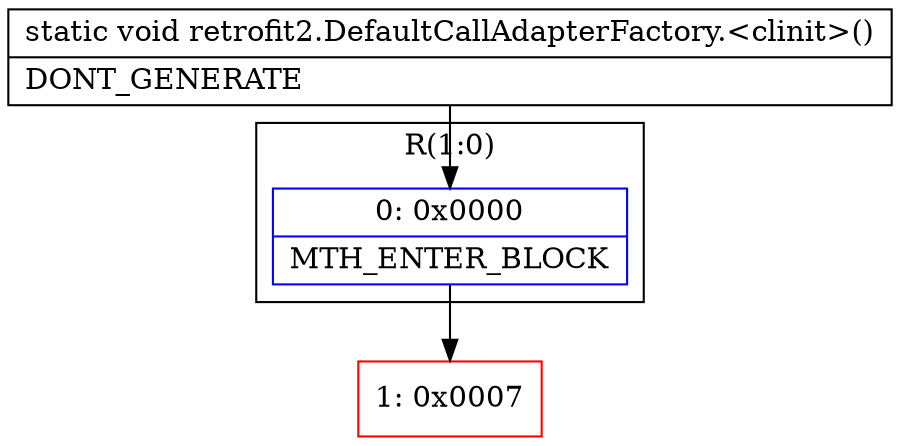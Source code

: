 digraph "CFG forretrofit2.DefaultCallAdapterFactory.\<clinit\>()V" {
subgraph cluster_Region_1372797518 {
label = "R(1:0)";
node [shape=record,color=blue];
Node_0 [shape=record,label="{0\:\ 0x0000|MTH_ENTER_BLOCK\l}"];
}
Node_1 [shape=record,color=red,label="{1\:\ 0x0007}"];
MethodNode[shape=record,label="{static void retrofit2.DefaultCallAdapterFactory.\<clinit\>()  | DONT_GENERATE\l}"];
MethodNode -> Node_0;
Node_0 -> Node_1;
}


